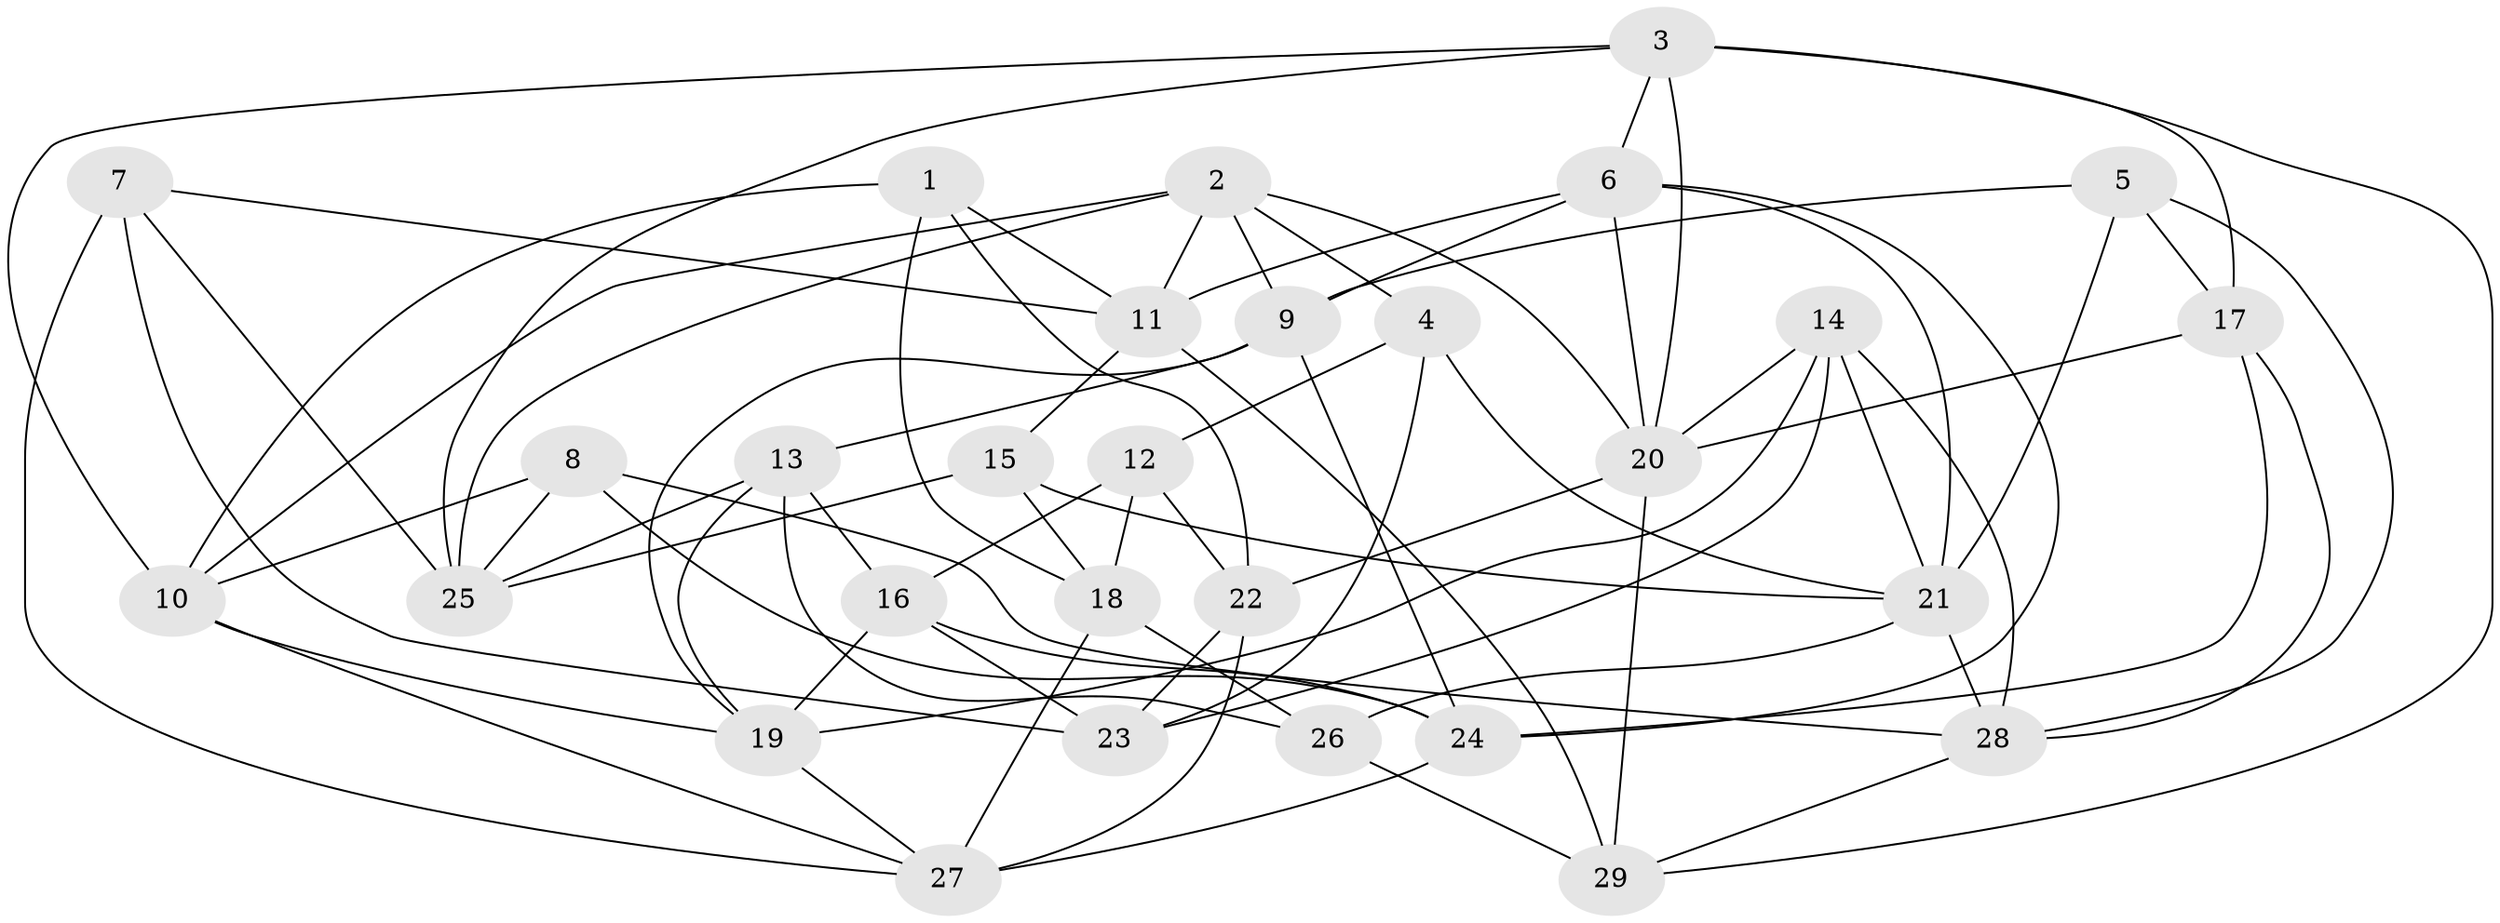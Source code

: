 // original degree distribution, {4: 1.0}
// Generated by graph-tools (version 1.1) at 2025/50/03/09/25 03:50:46]
// undirected, 29 vertices, 76 edges
graph export_dot {
graph [start="1"]
  node [color=gray90,style=filled];
  1;
  2;
  3;
  4;
  5;
  6;
  7;
  8;
  9;
  10;
  11;
  12;
  13;
  14;
  15;
  16;
  17;
  18;
  19;
  20;
  21;
  22;
  23;
  24;
  25;
  26;
  27;
  28;
  29;
  1 -- 10 [weight=1.0];
  1 -- 11 [weight=1.0];
  1 -- 18 [weight=1.0];
  1 -- 22 [weight=1.0];
  2 -- 4 [weight=1.0];
  2 -- 9 [weight=1.0];
  2 -- 10 [weight=1.0];
  2 -- 11 [weight=1.0];
  2 -- 20 [weight=1.0];
  2 -- 25 [weight=1.0];
  3 -- 6 [weight=1.0];
  3 -- 10 [weight=1.0];
  3 -- 17 [weight=1.0];
  3 -- 20 [weight=1.0];
  3 -- 25 [weight=1.0];
  3 -- 29 [weight=1.0];
  4 -- 12 [weight=1.0];
  4 -- 21 [weight=1.0];
  4 -- 23 [weight=1.0];
  5 -- 9 [weight=1.0];
  5 -- 17 [weight=1.0];
  5 -- 21 [weight=1.0];
  5 -- 28 [weight=1.0];
  6 -- 9 [weight=1.0];
  6 -- 11 [weight=1.0];
  6 -- 20 [weight=1.0];
  6 -- 21 [weight=1.0];
  6 -- 24 [weight=1.0];
  7 -- 11 [weight=1.0];
  7 -- 23 [weight=1.0];
  7 -- 25 [weight=1.0];
  7 -- 27 [weight=1.0];
  8 -- 10 [weight=1.0];
  8 -- 24 [weight=1.0];
  8 -- 25 [weight=1.0];
  8 -- 28 [weight=1.0];
  9 -- 13 [weight=1.0];
  9 -- 19 [weight=1.0];
  9 -- 24 [weight=1.0];
  10 -- 19 [weight=1.0];
  10 -- 27 [weight=1.0];
  11 -- 15 [weight=1.0];
  11 -- 29 [weight=1.0];
  12 -- 16 [weight=1.0];
  12 -- 18 [weight=2.0];
  12 -- 22 [weight=2.0];
  13 -- 16 [weight=2.0];
  13 -- 19 [weight=1.0];
  13 -- 25 [weight=1.0];
  13 -- 26 [weight=1.0];
  14 -- 19 [weight=1.0];
  14 -- 20 [weight=1.0];
  14 -- 21 [weight=1.0];
  14 -- 23 [weight=2.0];
  14 -- 28 [weight=1.0];
  15 -- 18 [weight=1.0];
  15 -- 21 [weight=1.0];
  15 -- 25 [weight=1.0];
  16 -- 19 [weight=1.0];
  16 -- 23 [weight=1.0];
  16 -- 24 [weight=1.0];
  17 -- 20 [weight=2.0];
  17 -- 24 [weight=1.0];
  17 -- 28 [weight=1.0];
  18 -- 26 [weight=1.0];
  18 -- 27 [weight=1.0];
  19 -- 27 [weight=1.0];
  20 -- 22 [weight=1.0];
  20 -- 29 [weight=1.0];
  21 -- 26 [weight=2.0];
  21 -- 28 [weight=1.0];
  22 -- 23 [weight=1.0];
  22 -- 27 [weight=1.0];
  24 -- 27 [weight=1.0];
  26 -- 29 [weight=2.0];
  28 -- 29 [weight=1.0];
}
